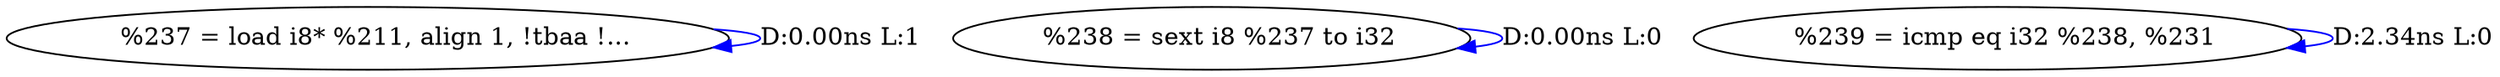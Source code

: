 digraph {
Node0x412da40[label="  %237 = load i8* %211, align 1, !tbaa !..."];
Node0x412da40 -> Node0x412da40[label="D:0.00ns L:1",color=blue];
Node0x412db80[label="  %238 = sext i8 %237 to i32"];
Node0x412db80 -> Node0x412db80[label="D:0.00ns L:0",color=blue];
Node0x412dcc0[label="  %239 = icmp eq i32 %238, %231"];
Node0x412dcc0 -> Node0x412dcc0[label="D:2.34ns L:0",color=blue];
}
